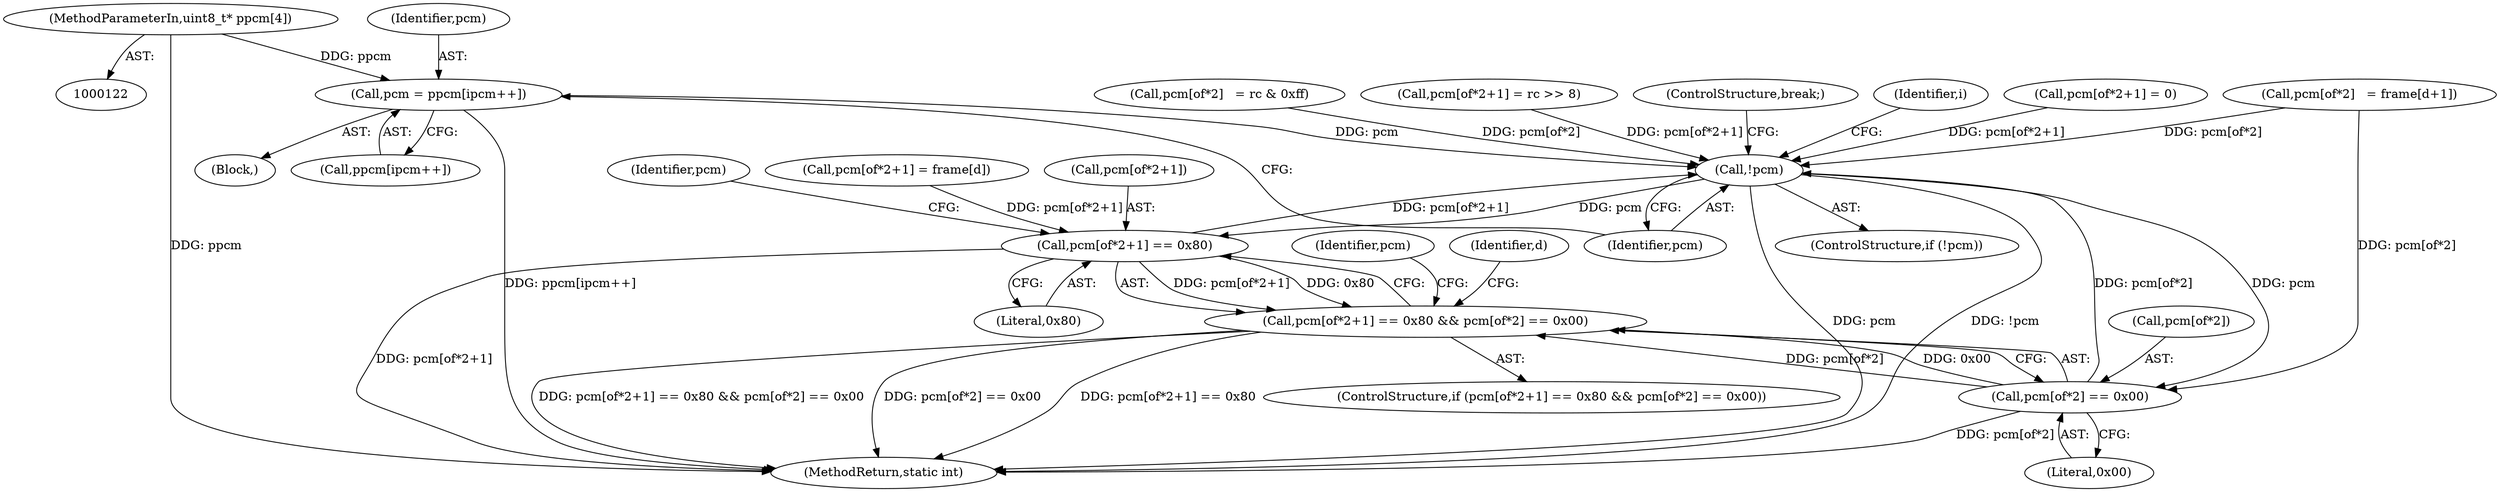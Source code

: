 digraph "0_libav_2d1c0dea5f6b91bec7f5fa53ec050913d851e366@array" {
"1000124" [label="(MethodParameterIn,uint8_t* ppcm[4])"];
"1000229" [label="(Call,pcm = ppcm[ipcm++])"];
"1000236" [label="(Call,!pcm)"];
"1000333" [label="(Call,pcm[of*2+1] == 0x80)"];
"1000332" [label="(Call,pcm[of*2+1] == 0x80 && pcm[of*2] == 0x00)"];
"1000342" [label="(Call,pcm[of*2] == 0x00)"];
"1000342" [label="(Call,pcm[of*2] == 0x00)"];
"1000498" [label="(Call,pcm[of*2+1] = rc >> 8)"];
"1000343" [label="(Call,pcm[of*2])"];
"1000238" [label="(ControlStructure,break;)"];
"1000241" [label="(Identifier,i)"];
"1000332" [label="(Call,pcm[of*2+1] == 0x80 && pcm[of*2] == 0x00)"];
"1000333" [label="(Call,pcm[of*2+1] == 0x80)"];
"1000320" [label="(Call,pcm[of*2+1] = frame[d])"];
"1000344" [label="(Identifier,pcm)"];
"1000521" [label="(MethodReturn,static int)"];
"1000351" [label="(Identifier,pcm)"];
"1000349" [label="(Call,pcm[of*2+1] = 0)"];
"1000331" [label="(ControlStructure,if (pcm[of*2+1] == 0x80 && pcm[of*2] == 0x00))"];
"1000124" [label="(MethodParameterIn,uint8_t* ppcm[4])"];
"1000275" [label="(Identifier,d)"];
"1000235" [label="(ControlStructure,if (!pcm))"];
"1000228" [label="(Block,)"];
"1000348" [label="(Literal,0x00)"];
"1000236" [label="(Call,!pcm)"];
"1000231" [label="(Call,ppcm[ipcm++])"];
"1000237" [label="(Identifier,pcm)"];
"1000309" [label="(Call,pcm[of*2]   = frame[d+1])"];
"1000334" [label="(Call,pcm[of*2+1])"];
"1000230" [label="(Identifier,pcm)"];
"1000341" [label="(Literal,0x80)"];
"1000229" [label="(Call,pcm = ppcm[ipcm++])"];
"1000489" [label="(Call,pcm[of*2]   = rc & 0xff)"];
"1000124" -> "1000122"  [label="AST: "];
"1000124" -> "1000521"  [label="DDG: ppcm"];
"1000124" -> "1000229"  [label="DDG: ppcm"];
"1000229" -> "1000228"  [label="AST: "];
"1000229" -> "1000231"  [label="CFG: "];
"1000230" -> "1000229"  [label="AST: "];
"1000231" -> "1000229"  [label="AST: "];
"1000237" -> "1000229"  [label="CFG: "];
"1000229" -> "1000521"  [label="DDG: ppcm[ipcm++]"];
"1000229" -> "1000236"  [label="DDG: pcm"];
"1000236" -> "1000235"  [label="AST: "];
"1000236" -> "1000237"  [label="CFG: "];
"1000237" -> "1000236"  [label="AST: "];
"1000238" -> "1000236"  [label="CFG: "];
"1000241" -> "1000236"  [label="CFG: "];
"1000236" -> "1000521"  [label="DDG: pcm"];
"1000236" -> "1000521"  [label="DDG: !pcm"];
"1000309" -> "1000236"  [label="DDG: pcm[of*2]"];
"1000333" -> "1000236"  [label="DDG: pcm[of*2+1]"];
"1000342" -> "1000236"  [label="DDG: pcm[of*2]"];
"1000498" -> "1000236"  [label="DDG: pcm[of*2+1]"];
"1000349" -> "1000236"  [label="DDG: pcm[of*2+1]"];
"1000489" -> "1000236"  [label="DDG: pcm[of*2]"];
"1000236" -> "1000333"  [label="DDG: pcm"];
"1000236" -> "1000342"  [label="DDG: pcm"];
"1000333" -> "1000332"  [label="AST: "];
"1000333" -> "1000341"  [label="CFG: "];
"1000334" -> "1000333"  [label="AST: "];
"1000341" -> "1000333"  [label="AST: "];
"1000344" -> "1000333"  [label="CFG: "];
"1000332" -> "1000333"  [label="CFG: "];
"1000333" -> "1000521"  [label="DDG: pcm[of*2+1]"];
"1000333" -> "1000332"  [label="DDG: pcm[of*2+1]"];
"1000333" -> "1000332"  [label="DDG: 0x80"];
"1000320" -> "1000333"  [label="DDG: pcm[of*2+1]"];
"1000332" -> "1000331"  [label="AST: "];
"1000332" -> "1000342"  [label="CFG: "];
"1000342" -> "1000332"  [label="AST: "];
"1000351" -> "1000332"  [label="CFG: "];
"1000275" -> "1000332"  [label="CFG: "];
"1000332" -> "1000521"  [label="DDG: pcm[of*2+1] == 0x80"];
"1000332" -> "1000521"  [label="DDG: pcm[of*2+1] == 0x80 && pcm[of*2] == 0x00"];
"1000332" -> "1000521"  [label="DDG: pcm[of*2] == 0x00"];
"1000342" -> "1000332"  [label="DDG: pcm[of*2]"];
"1000342" -> "1000332"  [label="DDG: 0x00"];
"1000342" -> "1000348"  [label="CFG: "];
"1000343" -> "1000342"  [label="AST: "];
"1000348" -> "1000342"  [label="AST: "];
"1000342" -> "1000521"  [label="DDG: pcm[of*2]"];
"1000309" -> "1000342"  [label="DDG: pcm[of*2]"];
}

